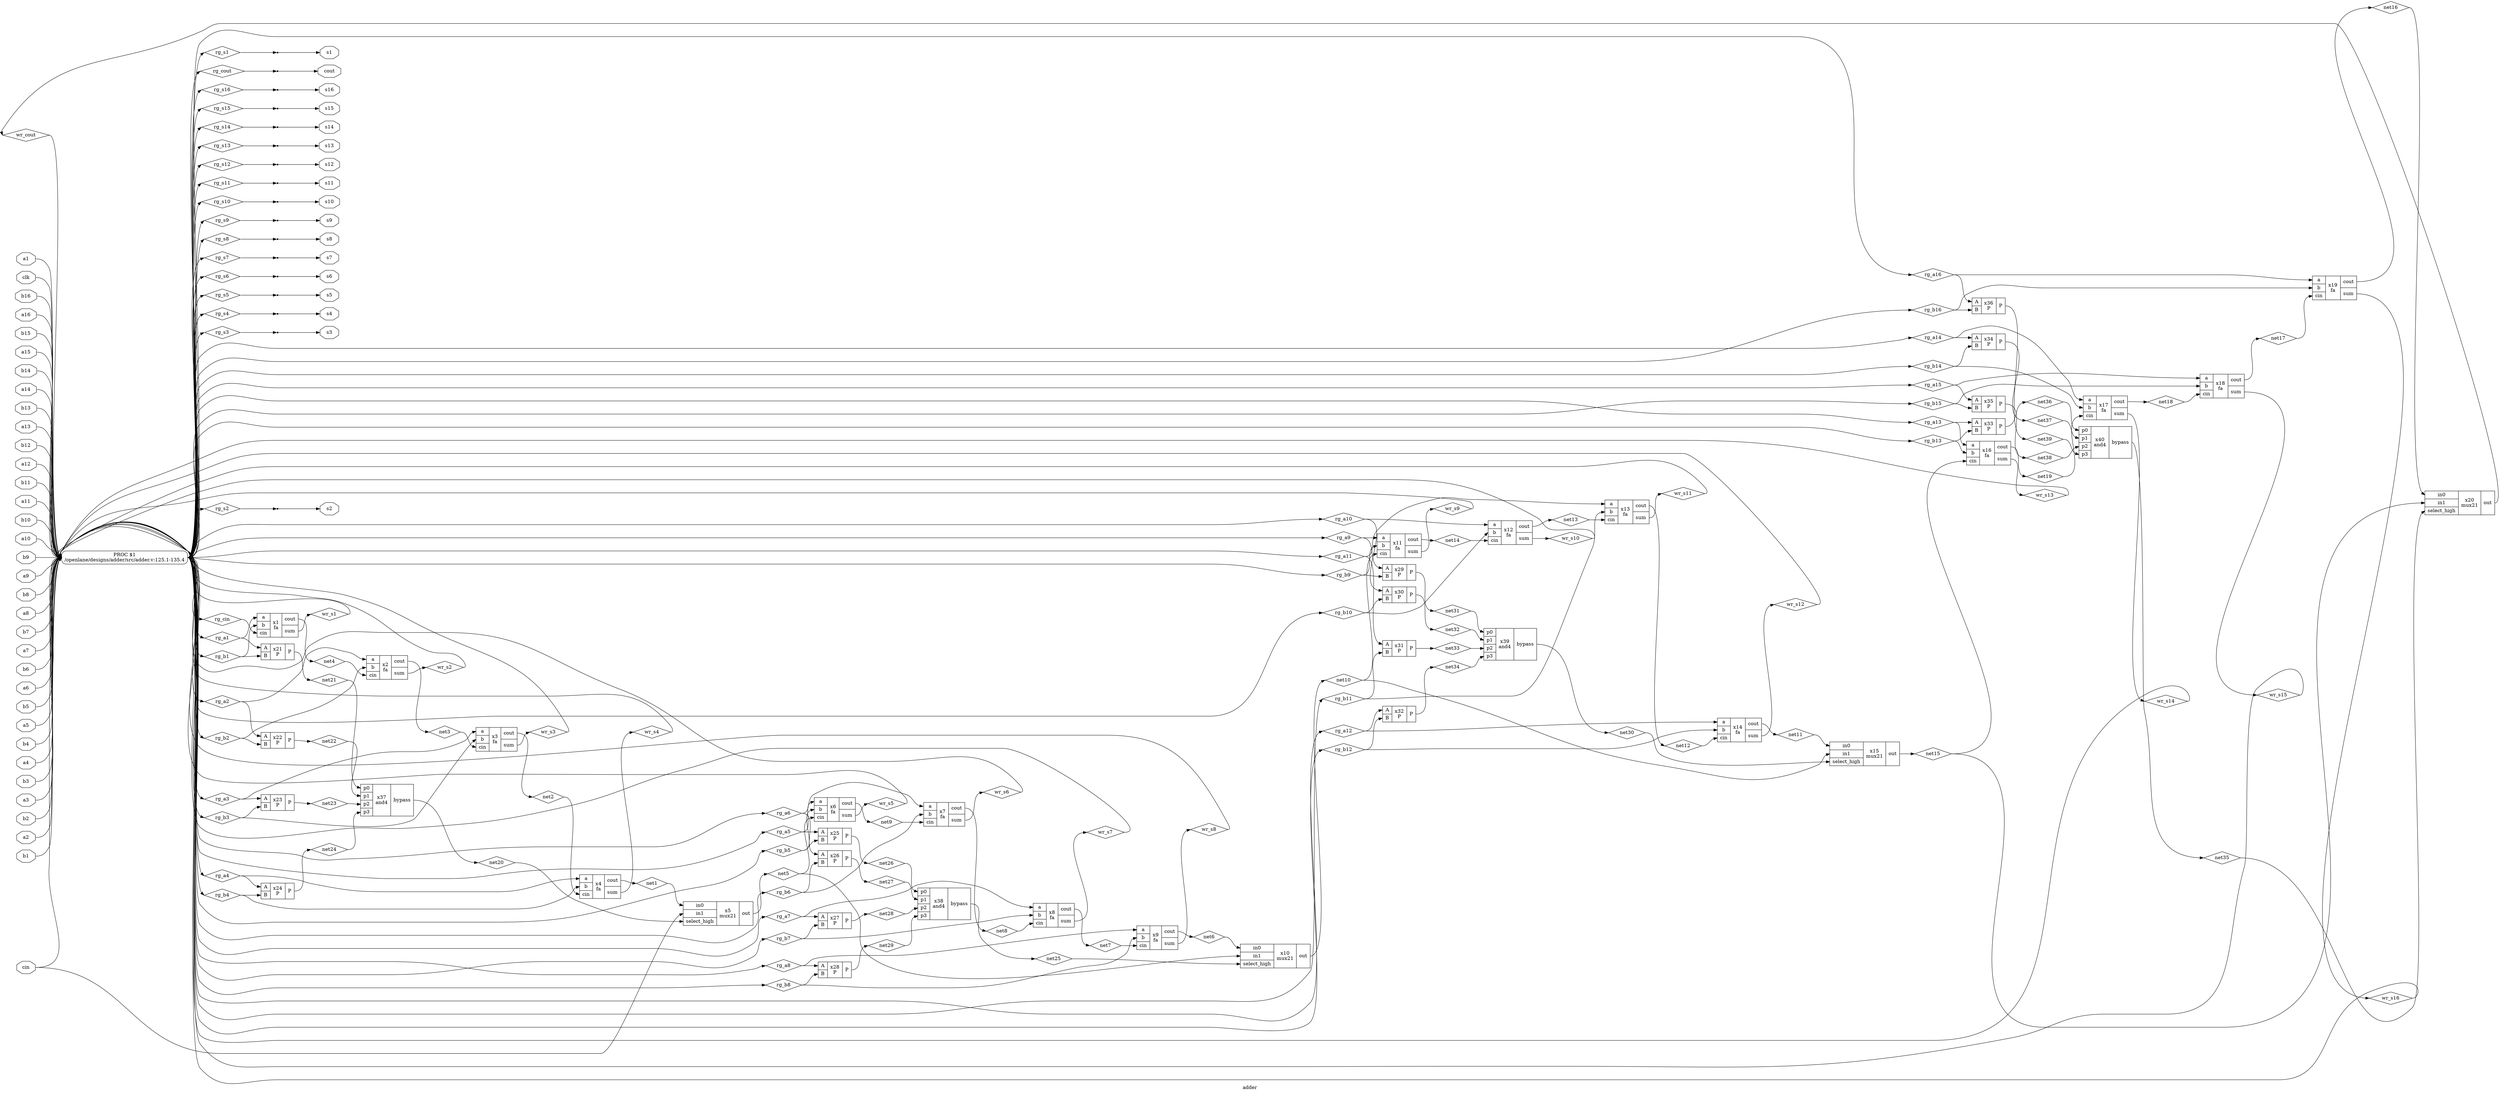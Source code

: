 digraph "adder" {
label="adder";
rankdir="LR";
remincross=true;
n51 [ shape=diamond, label="wr_cout", color="black", fontcolor="black" ];
n52 [ shape=diamond, label="wr_s16", color="black", fontcolor="black" ];
n53 [ shape=diamond, label="wr_s15", color="black", fontcolor="black" ];
n54 [ shape=diamond, label="wr_s14", color="black", fontcolor="black" ];
n55 [ shape=diamond, label="wr_s13", color="black", fontcolor="black" ];
n56 [ shape=diamond, label="wr_s12", color="black", fontcolor="black" ];
n57 [ shape=diamond, label="wr_s11", color="black", fontcolor="black" ];
n58 [ shape=diamond, label="wr_s10", color="black", fontcolor="black" ];
n59 [ shape=diamond, label="wr_s9", color="black", fontcolor="black" ];
n60 [ shape=diamond, label="wr_s8", color="black", fontcolor="black" ];
n61 [ shape=diamond, label="wr_s7", color="black", fontcolor="black" ];
n62 [ shape=diamond, label="wr_s6", color="black", fontcolor="black" ];
n63 [ shape=diamond, label="wr_s5", color="black", fontcolor="black" ];
n64 [ shape=diamond, label="wr_s4", color="black", fontcolor="black" ];
n65 [ shape=diamond, label="wr_s3", color="black", fontcolor="black" ];
n66 [ shape=diamond, label="wr_s2", color="black", fontcolor="black" ];
n67 [ shape=diamond, label="wr_s1", color="black", fontcolor="black" ];
n68 [ shape=diamond, label="net9", color="black", fontcolor="black" ];
n69 [ shape=diamond, label="net8", color="black", fontcolor="black" ];
n70 [ shape=diamond, label="net7", color="black", fontcolor="black" ];
n71 [ shape=diamond, label="net6", color="black", fontcolor="black" ];
n72 [ shape=diamond, label="net5", color="black", fontcolor="black" ];
n73 [ shape=diamond, label="net4", color="black", fontcolor="black" ];
n74 [ shape=diamond, label="net3", color="black", fontcolor="black" ];
n75 [ shape=diamond, label="net2", color="black", fontcolor="black" ];
n76 [ shape=diamond, label="net1", color="black", fontcolor="black" ];
n77 [ shape=diamond, label="net39", color="black", fontcolor="black" ];
n78 [ shape=diamond, label="net38", color="black", fontcolor="black" ];
n79 [ shape=diamond, label="net37", color="black", fontcolor="black" ];
n80 [ shape=diamond, label="net36", color="black", fontcolor="black" ];
n81 [ shape=diamond, label="net35", color="black", fontcolor="black" ];
n82 [ shape=diamond, label="net34", color="black", fontcolor="black" ];
n83 [ shape=diamond, label="net33", color="black", fontcolor="black" ];
n84 [ shape=diamond, label="net32", color="black", fontcolor="black" ];
n85 [ shape=diamond, label="net31", color="black", fontcolor="black" ];
n86 [ shape=diamond, label="net30", color="black", fontcolor="black" ];
n87 [ shape=diamond, label="net29", color="black", fontcolor="black" ];
n88 [ shape=diamond, label="net28", color="black", fontcolor="black" ];
n89 [ shape=diamond, label="net27", color="black", fontcolor="black" ];
n90 [ shape=diamond, label="net26", color="black", fontcolor="black" ];
n91 [ shape=diamond, label="net25", color="black", fontcolor="black" ];
n92 [ shape=diamond, label="net24", color="black", fontcolor="black" ];
n93 [ shape=diamond, label="net23", color="black", fontcolor="black" ];
n94 [ shape=diamond, label="net22", color="black", fontcolor="black" ];
n95 [ shape=diamond, label="net21", color="black", fontcolor="black" ];
n96 [ shape=diamond, label="net20", color="black", fontcolor="black" ];
n97 [ shape=diamond, label="net19", color="black", fontcolor="black" ];
n98 [ shape=diamond, label="net18", color="black", fontcolor="black" ];
n99 [ shape=diamond, label="net17", color="black", fontcolor="black" ];
n100 [ shape=diamond, label="net16", color="black", fontcolor="black" ];
n101 [ shape=diamond, label="net15", color="black", fontcolor="black" ];
n102 [ shape=diamond, label="net14", color="black", fontcolor="black" ];
n103 [ shape=diamond, label="net13", color="black", fontcolor="black" ];
n104 [ shape=diamond, label="net12", color="black", fontcolor="black" ];
n105 [ shape=diamond, label="net11", color="black", fontcolor="black" ];
n106 [ shape=diamond, label="net10", color="black", fontcolor="black" ];
n107 [ shape=diamond, label="rg_cout", color="black", fontcolor="black" ];
n108 [ shape=diamond, label="rg_s16", color="black", fontcolor="black" ];
n109 [ shape=diamond, label="rg_s15", color="black", fontcolor="black" ];
n110 [ shape=diamond, label="rg_s14", color="black", fontcolor="black" ];
n111 [ shape=diamond, label="rg_s13", color="black", fontcolor="black" ];
n112 [ shape=diamond, label="rg_s12", color="black", fontcolor="black" ];
n113 [ shape=diamond, label="rg_s11", color="black", fontcolor="black" ];
n114 [ shape=diamond, label="rg_s10", color="black", fontcolor="black" ];
n115 [ shape=diamond, label="rg_s9", color="black", fontcolor="black" ];
n116 [ shape=diamond, label="rg_s8", color="black", fontcolor="black" ];
n117 [ shape=diamond, label="rg_s7", color="black", fontcolor="black" ];
n118 [ shape=diamond, label="rg_s6", color="black", fontcolor="black" ];
n119 [ shape=diamond, label="rg_s5", color="black", fontcolor="black" ];
n120 [ shape=diamond, label="rg_s4", color="black", fontcolor="black" ];
n121 [ shape=diamond, label="rg_s3", color="black", fontcolor="black" ];
n122 [ shape=diamond, label="rg_s2", color="black", fontcolor="black" ];
n123 [ shape=diamond, label="rg_s1", color="black", fontcolor="black" ];
n124 [ shape=diamond, label="rg_cin", color="black", fontcolor="black" ];
n125 [ shape=diamond, label="rg_b16", color="black", fontcolor="black" ];
n126 [ shape=diamond, label="rg_a16", color="black", fontcolor="black" ];
n127 [ shape=diamond, label="rg_b15", color="black", fontcolor="black" ];
n128 [ shape=diamond, label="rg_a15", color="black", fontcolor="black" ];
n129 [ shape=diamond, label="rg_b14", color="black", fontcolor="black" ];
n130 [ shape=diamond, label="rg_a14", color="black", fontcolor="black" ];
n131 [ shape=diamond, label="rg_b13", color="black", fontcolor="black" ];
n132 [ shape=diamond, label="rg_a13", color="black", fontcolor="black" ];
n133 [ shape=diamond, label="rg_b12", color="black", fontcolor="black" ];
n134 [ shape=diamond, label="rg_a12", color="black", fontcolor="black" ];
n135 [ shape=diamond, label="rg_b11", color="black", fontcolor="black" ];
n136 [ shape=diamond, label="rg_a11", color="black", fontcolor="black" ];
n137 [ shape=diamond, label="rg_b10", color="black", fontcolor="black" ];
n138 [ shape=diamond, label="rg_a10", color="black", fontcolor="black" ];
n139 [ shape=diamond, label="rg_b9", color="black", fontcolor="black" ];
n140 [ shape=diamond, label="rg_a9", color="black", fontcolor="black" ];
n141 [ shape=diamond, label="rg_b8", color="black", fontcolor="black" ];
n142 [ shape=diamond, label="rg_a8", color="black", fontcolor="black" ];
n143 [ shape=diamond, label="rg_b7", color="black", fontcolor="black" ];
n144 [ shape=diamond, label="rg_a7", color="black", fontcolor="black" ];
n145 [ shape=diamond, label="rg_b6", color="black", fontcolor="black" ];
n146 [ shape=diamond, label="rg_a6", color="black", fontcolor="black" ];
n147 [ shape=diamond, label="rg_b5", color="black", fontcolor="black" ];
n148 [ shape=diamond, label="rg_a5", color="black", fontcolor="black" ];
n149 [ shape=diamond, label="rg_b4", color="black", fontcolor="black" ];
n150 [ shape=diamond, label="rg_a4", color="black", fontcolor="black" ];
n151 [ shape=diamond, label="rg_b3", color="black", fontcolor="black" ];
n152 [ shape=diamond, label="rg_a3", color="black", fontcolor="black" ];
n153 [ shape=diamond, label="rg_b2", color="black", fontcolor="black" ];
n154 [ shape=diamond, label="rg_a2", color="black", fontcolor="black" ];
n155 [ shape=diamond, label="rg_b1", color="black", fontcolor="black" ];
n156 [ shape=diamond, label="rg_a1", color="black", fontcolor="black" ];
n157 [ shape=octagon, label="cin", color="black", fontcolor="black" ];
n158 [ shape=octagon, label="b16", color="black", fontcolor="black" ];
n159 [ shape=octagon, label="a16", color="black", fontcolor="black" ];
n160 [ shape=octagon, label="b15", color="black", fontcolor="black" ];
n161 [ shape=octagon, label="a15", color="black", fontcolor="black" ];
n162 [ shape=octagon, label="b14", color="black", fontcolor="black" ];
n163 [ shape=octagon, label="a14", color="black", fontcolor="black" ];
n164 [ shape=octagon, label="b13", color="black", fontcolor="black" ];
n165 [ shape=octagon, label="a13", color="black", fontcolor="black" ];
n166 [ shape=octagon, label="b12", color="black", fontcolor="black" ];
n167 [ shape=octagon, label="a12", color="black", fontcolor="black" ];
n168 [ shape=octagon, label="b11", color="black", fontcolor="black" ];
n169 [ shape=octagon, label="a11", color="black", fontcolor="black" ];
n170 [ shape=octagon, label="b10", color="black", fontcolor="black" ];
n171 [ shape=octagon, label="a10", color="black", fontcolor="black" ];
n172 [ shape=octagon, label="b9", color="black", fontcolor="black" ];
n173 [ shape=octagon, label="a9", color="black", fontcolor="black" ];
n174 [ shape=octagon, label="b8", color="black", fontcolor="black" ];
n175 [ shape=octagon, label="a8", color="black", fontcolor="black" ];
n176 [ shape=octagon, label="b7", color="black", fontcolor="black" ];
n177 [ shape=octagon, label="a7", color="black", fontcolor="black" ];
n178 [ shape=octagon, label="b6", color="black", fontcolor="black" ];
n179 [ shape=octagon, label="a6", color="black", fontcolor="black" ];
n180 [ shape=octagon, label="b5", color="black", fontcolor="black" ];
n181 [ shape=octagon, label="a5", color="black", fontcolor="black" ];
n182 [ shape=octagon, label="b4", color="black", fontcolor="black" ];
n183 [ shape=octagon, label="a4", color="black", fontcolor="black" ];
n184 [ shape=octagon, label="b3", color="black", fontcolor="black" ];
n185 [ shape=octagon, label="a3", color="black", fontcolor="black" ];
n186 [ shape=octagon, label="b2", color="black", fontcolor="black" ];
n187 [ shape=octagon, label="a2", color="black", fontcolor="black" ];
n188 [ shape=octagon, label="b1", color="black", fontcolor="black" ];
n189 [ shape=octagon, label="a1", color="black", fontcolor="black" ];
n190 [ shape=octagon, label="cout", color="black", fontcolor="black" ];
n191 [ shape=octagon, label="s16", color="black", fontcolor="black" ];
n192 [ shape=octagon, label="s15", color="black", fontcolor="black" ];
n193 [ shape=octagon, label="s14", color="black", fontcolor="black" ];
n194 [ shape=octagon, label="s13", color="black", fontcolor="black" ];
n195 [ shape=octagon, label="s12", color="black", fontcolor="black" ];
n196 [ shape=octagon, label="s11", color="black", fontcolor="black" ];
n197 [ shape=octagon, label="s10", color="black", fontcolor="black" ];
n198 [ shape=octagon, label="s9", color="black", fontcolor="black" ];
n199 [ shape=octagon, label="s8", color="black", fontcolor="black" ];
n200 [ shape=octagon, label="s7", color="black", fontcolor="black" ];
n201 [ shape=octagon, label="s6", color="black", fontcolor="black" ];
n202 [ shape=octagon, label="s5", color="black", fontcolor="black" ];
n203 [ shape=octagon, label="s4", color="black", fontcolor="black" ];
n204 [ shape=octagon, label="s3", color="black", fontcolor="black" ];
n205 [ shape=octagon, label="s2", color="black", fontcolor="black" ];
n206 [ shape=octagon, label="s1", color="black", fontcolor="black" ];
n207 [ shape=octagon, label="clk", color="black", fontcolor="black" ];
c213 [ shape=record, label="{{<p208> p0|<p209> p1|<p210> p2|<p211> p3}|x40\nand4|{<p212> bypass}}",  ];
c214 [ shape=record, label="{{<p208> p0|<p209> p1|<p210> p2|<p211> p3}|x39\nand4|{<p212> bypass}}",  ];
c215 [ shape=record, label="{{<p208> p0|<p209> p1|<p210> p2|<p211> p3}|x38\nand4|{<p212> bypass}}",  ];
c216 [ shape=record, label="{{<p208> p0|<p209> p1|<p210> p2|<p211> p3}|x37\nand4|{<p212> bypass}}",  ];
c220 [ shape=record, label="{{<p217> A|<p218> B}|x36\nP|{<p219> P}}",  ];
c221 [ shape=record, label="{{<p217> A|<p218> B}|x35\nP|{<p219> P}}",  ];
c222 [ shape=record, label="{{<p217> A|<p218> B}|x34\nP|{<p219> P}}",  ];
c223 [ shape=record, label="{{<p217> A|<p218> B}|x33\nP|{<p219> P}}",  ];
c224 [ shape=record, label="{{<p217> A|<p218> B}|x32\nP|{<p219> P}}",  ];
c225 [ shape=record, label="{{<p217> A|<p218> B}|x31\nP|{<p219> P}}",  ];
c226 [ shape=record, label="{{<p217> A|<p218> B}|x30\nP|{<p219> P}}",  ];
c227 [ shape=record, label="{{<p217> A|<p218> B}|x29\nP|{<p219> P}}",  ];
c228 [ shape=record, label="{{<p217> A|<p218> B}|x28\nP|{<p219> P}}",  ];
c229 [ shape=record, label="{{<p217> A|<p218> B}|x27\nP|{<p219> P}}",  ];
c230 [ shape=record, label="{{<p217> A|<p218> B}|x26\nP|{<p219> P}}",  ];
c231 [ shape=record, label="{{<p217> A|<p218> B}|x25\nP|{<p219> P}}",  ];
c232 [ shape=record, label="{{<p217> A|<p218> B}|x24\nP|{<p219> P}}",  ];
c233 [ shape=record, label="{{<p217> A|<p218> B}|x23\nP|{<p219> P}}",  ];
c234 [ shape=record, label="{{<p217> A|<p218> B}|x22\nP|{<p219> P}}",  ];
c235 [ shape=record, label="{{<p217> A|<p218> B}|x21\nP|{<p219> P}}",  ];
c240 [ shape=record, label="{{<p236> in0|<p237> in1|<p238> select_high}|x20\nmux21|{<p239> out}}",  ];
c244 [ shape=record, label="{{<p241> a|<p242> b|<p157> cin}|x19\nfa|{<p190> cout|<p243> sum}}",  ];
c245 [ shape=record, label="{{<p241> a|<p242> b|<p157> cin}|x18\nfa|{<p190> cout|<p243> sum}}",  ];
c246 [ shape=record, label="{{<p241> a|<p242> b|<p157> cin}|x17\nfa|{<p190> cout|<p243> sum}}",  ];
c247 [ shape=record, label="{{<p241> a|<p242> b|<p157> cin}|x16\nfa|{<p190> cout|<p243> sum}}",  ];
c248 [ shape=record, label="{{<p236> in0|<p237> in1|<p238> select_high}|x15\nmux21|{<p239> out}}",  ];
c249 [ shape=record, label="{{<p241> a|<p242> b|<p157> cin}|x14\nfa|{<p190> cout|<p243> sum}}",  ];
c250 [ shape=record, label="{{<p241> a|<p242> b|<p157> cin}|x13\nfa|{<p190> cout|<p243> sum}}",  ];
c251 [ shape=record, label="{{<p241> a|<p242> b|<p157> cin}|x12\nfa|{<p190> cout|<p243> sum}}",  ];
c252 [ shape=record, label="{{<p241> a|<p242> b|<p157> cin}|x11\nfa|{<p190> cout|<p243> sum}}",  ];
c253 [ shape=record, label="{{<p236> in0|<p237> in1|<p238> select_high}|x10\nmux21|{<p239> out}}",  ];
c254 [ shape=record, label="{{<p241> a|<p242> b|<p157> cin}|x9\nfa|{<p190> cout|<p243> sum}}",  ];
c255 [ shape=record, label="{{<p241> a|<p242> b|<p157> cin}|x8\nfa|{<p190> cout|<p243> sum}}",  ];
c256 [ shape=record, label="{{<p241> a|<p242> b|<p157> cin}|x7\nfa|{<p190> cout|<p243> sum}}",  ];
c257 [ shape=record, label="{{<p241> a|<p242> b|<p157> cin}|x6\nfa|{<p190> cout|<p243> sum}}",  ];
c258 [ shape=record, label="{{<p236> in0|<p237> in1|<p238> select_high}|x5\nmux21|{<p239> out}}",  ];
c259 [ shape=record, label="{{<p241> a|<p242> b|<p157> cin}|x4\nfa|{<p190> cout|<p243> sum}}",  ];
c260 [ shape=record, label="{{<p241> a|<p242> b|<p157> cin}|x3\nfa|{<p190> cout|<p243> sum}}",  ];
c261 [ shape=record, label="{{<p241> a|<p242> b|<p157> cin}|x2\nfa|{<p190> cout|<p243> sum}}",  ];
c262 [ shape=record, label="{{<p241> a|<p242> b|<p157> cin}|x1\nfa|{<p190> cout|<p243> sum}}",  ];
p0 [shape=box, style=rounded, label="PROC $1\n/openlane/designs/adder/src/adder.v:125.1-135.4", ];
x1 [shape=point, ];
x2 [shape=point, ];
x3 [shape=point, ];
x4 [shape=point, ];
x5 [shape=point, ];
x6 [shape=point, ];
x7 [shape=point, ];
x8 [shape=point, ];
x9 [shape=point, ];
x10 [shape=point, ];
x11 [shape=point, ];
x12 [shape=point, ];
x13 [shape=point, ];
x14 [shape=point, ];
x15 [shape=point, ];
x16 [shape=point, ];
x17 [shape=point, ];
c244:p190:e -> n100:w [color="black", fontcolor="black", label=""];
n100:e -> c240:p236:w [color="black", fontcolor="black", label=""];
c248:p239:e -> n101:w [color="black", fontcolor="black", label=""];
n101:e -> c240:p237:w [color="black", fontcolor="black", label=""];
n101:e -> c247:p157:w [color="black", fontcolor="black", label=""];
c252:p190:e -> n102:w [color="black", fontcolor="black", label=""];
n102:e -> c251:p157:w [color="black", fontcolor="black", label=""];
c251:p190:e -> n103:w [color="black", fontcolor="black", label=""];
n103:e -> c250:p157:w [color="black", fontcolor="black", label=""];
c250:p190:e -> n104:w [color="black", fontcolor="black", label=""];
n104:e -> c249:p157:w [color="black", fontcolor="black", label=""];
c249:p190:e -> n105:w [color="black", fontcolor="black", label=""];
n105:e -> c248:p236:w [color="black", fontcolor="black", label=""];
c253:p239:e -> n106:w [color="black", fontcolor="black", label=""];
n106:e -> c248:p237:w [color="black", fontcolor="black", label=""];
n106:e -> c252:p157:w [color="black", fontcolor="black", label=""];
p0:e -> n107:w [color="black", fontcolor="black", label=""];
n107:e -> x17:w [color="black", fontcolor="black", label=""];
p0:e -> n108:w [color="black", fontcolor="black", label=""];
n108:e -> x16:w [color="black", fontcolor="black", label=""];
p0:e -> n109:w [color="black", fontcolor="black", label=""];
n109:e -> x15:w [color="black", fontcolor="black", label=""];
p0:e -> n110:w [color="black", fontcolor="black", label=""];
n110:e -> x14:w [color="black", fontcolor="black", label=""];
p0:e -> n111:w [color="black", fontcolor="black", label=""];
n111:e -> x13:w [color="black", fontcolor="black", label=""];
p0:e -> n112:w [color="black", fontcolor="black", label=""];
n112:e -> x12:w [color="black", fontcolor="black", label=""];
p0:e -> n113:w [color="black", fontcolor="black", label=""];
n113:e -> x11:w [color="black", fontcolor="black", label=""];
p0:e -> n114:w [color="black", fontcolor="black", label=""];
n114:e -> x10:w [color="black", fontcolor="black", label=""];
p0:e -> n115:w [color="black", fontcolor="black", label=""];
n115:e -> x9:w [color="black", fontcolor="black", label=""];
p0:e -> n116:w [color="black", fontcolor="black", label=""];
n116:e -> x8:w [color="black", fontcolor="black", label=""];
p0:e -> n117:w [color="black", fontcolor="black", label=""];
n117:e -> x7:w [color="black", fontcolor="black", label=""];
p0:e -> n118:w [color="black", fontcolor="black", label=""];
n118:e -> x6:w [color="black", fontcolor="black", label=""];
p0:e -> n119:w [color="black", fontcolor="black", label=""];
n119:e -> x5:w [color="black", fontcolor="black", label=""];
p0:e -> n120:w [color="black", fontcolor="black", label=""];
n120:e -> x4:w [color="black", fontcolor="black", label=""];
p0:e -> n121:w [color="black", fontcolor="black", label=""];
n121:e -> x3:w [color="black", fontcolor="black", label=""];
p0:e -> n122:w [color="black", fontcolor="black", label=""];
n122:e -> x2:w [color="black", fontcolor="black", label=""];
p0:e -> n123:w [color="black", fontcolor="black", label=""];
n123:e -> x1:w [color="black", fontcolor="black", label=""];
p0:e -> n124:w [color="black", fontcolor="black", label=""];
n124:e -> c262:p157:w [color="black", fontcolor="black", label=""];
p0:e -> n125:w [color="black", fontcolor="black", label=""];
n125:e -> c220:p218:w [color="black", fontcolor="black", label=""];
n125:e -> c244:p242:w [color="black", fontcolor="black", label=""];
p0:e -> n126:w [color="black", fontcolor="black", label=""];
n126:e -> c220:p217:w [color="black", fontcolor="black", label=""];
n126:e -> c244:p241:w [color="black", fontcolor="black", label=""];
p0:e -> n127:w [color="black", fontcolor="black", label=""];
n127:e -> c221:p218:w [color="black", fontcolor="black", label=""];
n127:e -> c245:p242:w [color="black", fontcolor="black", label=""];
p0:e -> n128:w [color="black", fontcolor="black", label=""];
n128:e -> c221:p217:w [color="black", fontcolor="black", label=""];
n128:e -> c245:p241:w [color="black", fontcolor="black", label=""];
p0:e -> n129:w [color="black", fontcolor="black", label=""];
n129:e -> c222:p218:w [color="black", fontcolor="black", label=""];
n129:e -> c246:p242:w [color="black", fontcolor="black", label=""];
p0:e -> n130:w [color="black", fontcolor="black", label=""];
n130:e -> c222:p217:w [color="black", fontcolor="black", label=""];
n130:e -> c246:p241:w [color="black", fontcolor="black", label=""];
p0:e -> n131:w [color="black", fontcolor="black", label=""];
n131:e -> c223:p218:w [color="black", fontcolor="black", label=""];
n131:e -> c247:p242:w [color="black", fontcolor="black", label=""];
p0:e -> n132:w [color="black", fontcolor="black", label=""];
n132:e -> c223:p217:w [color="black", fontcolor="black", label=""];
n132:e -> c247:p241:w [color="black", fontcolor="black", label=""];
p0:e -> n133:w [color="black", fontcolor="black", label=""];
n133:e -> c224:p218:w [color="black", fontcolor="black", label=""];
n133:e -> c249:p242:w [color="black", fontcolor="black", label=""];
p0:e -> n134:w [color="black", fontcolor="black", label=""];
n134:e -> c224:p217:w [color="black", fontcolor="black", label=""];
n134:e -> c249:p241:w [color="black", fontcolor="black", label=""];
p0:e -> n135:w [color="black", fontcolor="black", label=""];
n135:e -> c225:p218:w [color="black", fontcolor="black", label=""];
n135:e -> c250:p242:w [color="black", fontcolor="black", label=""];
p0:e -> n136:w [color="black", fontcolor="black", label=""];
n136:e -> c225:p217:w [color="black", fontcolor="black", label=""];
n136:e -> c250:p241:w [color="black", fontcolor="black", label=""];
p0:e -> n137:w [color="black", fontcolor="black", label=""];
n137:e -> c226:p218:w [color="black", fontcolor="black", label=""];
n137:e -> c251:p242:w [color="black", fontcolor="black", label=""];
p0:e -> n138:w [color="black", fontcolor="black", label=""];
n138:e -> c226:p217:w [color="black", fontcolor="black", label=""];
n138:e -> c251:p241:w [color="black", fontcolor="black", label=""];
p0:e -> n139:w [color="black", fontcolor="black", label=""];
n139:e -> c227:p218:w [color="black", fontcolor="black", label=""];
n139:e -> c252:p242:w [color="black", fontcolor="black", label=""];
p0:e -> n140:w [color="black", fontcolor="black", label=""];
n140:e -> c227:p217:w [color="black", fontcolor="black", label=""];
n140:e -> c252:p241:w [color="black", fontcolor="black", label=""];
p0:e -> n141:w [color="black", fontcolor="black", label=""];
n141:e -> c228:p218:w [color="black", fontcolor="black", label=""];
n141:e -> c254:p242:w [color="black", fontcolor="black", label=""];
p0:e -> n142:w [color="black", fontcolor="black", label=""];
n142:e -> c228:p217:w [color="black", fontcolor="black", label=""];
n142:e -> c254:p241:w [color="black", fontcolor="black", label=""];
p0:e -> n143:w [color="black", fontcolor="black", label=""];
n143:e -> c229:p218:w [color="black", fontcolor="black", label=""];
n143:e -> c255:p242:w [color="black", fontcolor="black", label=""];
p0:e -> n144:w [color="black", fontcolor="black", label=""];
n144:e -> c229:p217:w [color="black", fontcolor="black", label=""];
n144:e -> c255:p241:w [color="black", fontcolor="black", label=""];
p0:e -> n145:w [color="black", fontcolor="black", label=""];
n145:e -> c230:p218:w [color="black", fontcolor="black", label=""];
n145:e -> c256:p242:w [color="black", fontcolor="black", label=""];
p0:e -> n146:w [color="black", fontcolor="black", label=""];
n146:e -> c230:p217:w [color="black", fontcolor="black", label=""];
n146:e -> c256:p241:w [color="black", fontcolor="black", label=""];
p0:e -> n147:w [color="black", fontcolor="black", label=""];
n147:e -> c231:p218:w [color="black", fontcolor="black", label=""];
n147:e -> c257:p242:w [color="black", fontcolor="black", label=""];
p0:e -> n148:w [color="black", fontcolor="black", label=""];
n148:e -> c231:p217:w [color="black", fontcolor="black", label=""];
n148:e -> c257:p241:w [color="black", fontcolor="black", label=""];
p0:e -> n149:w [color="black", fontcolor="black", label=""];
n149:e -> c232:p218:w [color="black", fontcolor="black", label=""];
n149:e -> c259:p242:w [color="black", fontcolor="black", label=""];
p0:e -> n150:w [color="black", fontcolor="black", label=""];
n150:e -> c232:p217:w [color="black", fontcolor="black", label=""];
n150:e -> c259:p241:w [color="black", fontcolor="black", label=""];
p0:e -> n151:w [color="black", fontcolor="black", label=""];
n151:e -> c233:p218:w [color="black", fontcolor="black", label=""];
n151:e -> c260:p242:w [color="black", fontcolor="black", label=""];
p0:e -> n152:w [color="black", fontcolor="black", label=""];
n152:e -> c233:p217:w [color="black", fontcolor="black", label=""];
n152:e -> c260:p241:w [color="black", fontcolor="black", label=""];
p0:e -> n153:w [color="black", fontcolor="black", label=""];
n153:e -> c234:p218:w [color="black", fontcolor="black", label=""];
n153:e -> c261:p242:w [color="black", fontcolor="black", label=""];
p0:e -> n154:w [color="black", fontcolor="black", label=""];
n154:e -> c234:p217:w [color="black", fontcolor="black", label=""];
n154:e -> c261:p241:w [color="black", fontcolor="black", label=""];
p0:e -> n155:w [color="black", fontcolor="black", label=""];
n155:e -> c235:p218:w [color="black", fontcolor="black", label=""];
n155:e -> c262:p242:w [color="black", fontcolor="black", label=""];
p0:e -> n156:w [color="black", fontcolor="black", label=""];
n156:e -> c235:p217:w [color="black", fontcolor="black", label=""];
n156:e -> c262:p241:w [color="black", fontcolor="black", label=""];
n157:e -> c258:p237:w [color="black", fontcolor="black", label=""];
n157:e -> p0:w [color="black", fontcolor="black", label=""];
n158:e -> p0:w [color="black", fontcolor="black", label=""];
n159:e -> p0:w [color="black", fontcolor="black", label=""];
n160:e -> p0:w [color="black", fontcolor="black", label=""];
n161:e -> p0:w [color="black", fontcolor="black", label=""];
n162:e -> p0:w [color="black", fontcolor="black", label=""];
n163:e -> p0:w [color="black", fontcolor="black", label=""];
n164:e -> p0:w [color="black", fontcolor="black", label=""];
n165:e -> p0:w [color="black", fontcolor="black", label=""];
n166:e -> p0:w [color="black", fontcolor="black", label=""];
n167:e -> p0:w [color="black", fontcolor="black", label=""];
n168:e -> p0:w [color="black", fontcolor="black", label=""];
n169:e -> p0:w [color="black", fontcolor="black", label=""];
n170:e -> p0:w [color="black", fontcolor="black", label=""];
n171:e -> p0:w [color="black", fontcolor="black", label=""];
n172:e -> p0:w [color="black", fontcolor="black", label=""];
n173:e -> p0:w [color="black", fontcolor="black", label=""];
n174:e -> p0:w [color="black", fontcolor="black", label=""];
n175:e -> p0:w [color="black", fontcolor="black", label=""];
n176:e -> p0:w [color="black", fontcolor="black", label=""];
n177:e -> p0:w [color="black", fontcolor="black", label=""];
n178:e -> p0:w [color="black", fontcolor="black", label=""];
n179:e -> p0:w [color="black", fontcolor="black", label=""];
n180:e -> p0:w [color="black", fontcolor="black", label=""];
n181:e -> p0:w [color="black", fontcolor="black", label=""];
n182:e -> p0:w [color="black", fontcolor="black", label=""];
n183:e -> p0:w [color="black", fontcolor="black", label=""];
n184:e -> p0:w [color="black", fontcolor="black", label=""];
n185:e -> p0:w [color="black", fontcolor="black", label=""];
n186:e -> p0:w [color="black", fontcolor="black", label=""];
n187:e -> p0:w [color="black", fontcolor="black", label=""];
n188:e -> p0:w [color="black", fontcolor="black", label=""];
n189:e -> p0:w [color="black", fontcolor="black", label=""];
x17:e -> n190:w [color="black", fontcolor="black", label=""];
x16:e -> n191:w [color="black", fontcolor="black", label=""];
x15:e -> n192:w [color="black", fontcolor="black", label=""];
x14:e -> n193:w [color="black", fontcolor="black", label=""];
x13:e -> n194:w [color="black", fontcolor="black", label=""];
x12:e -> n195:w [color="black", fontcolor="black", label=""];
x11:e -> n196:w [color="black", fontcolor="black", label=""];
x10:e -> n197:w [color="black", fontcolor="black", label=""];
x9:e -> n198:w [color="black", fontcolor="black", label=""];
x8:e -> n199:w [color="black", fontcolor="black", label=""];
x7:e -> n200:w [color="black", fontcolor="black", label=""];
x6:e -> n201:w [color="black", fontcolor="black", label=""];
x5:e -> n202:w [color="black", fontcolor="black", label=""];
x4:e -> n203:w [color="black", fontcolor="black", label=""];
x3:e -> n204:w [color="black", fontcolor="black", label=""];
x2:e -> n205:w [color="black", fontcolor="black", label=""];
x1:e -> n206:w [color="black", fontcolor="black", label=""];
n207:e -> p0:w [color="black", fontcolor="black", label=""];
c240:p239:e -> n51:w [color="black", fontcolor="black", label=""];
n51:e -> p0:w [color="black", fontcolor="black", label=""];
c244:p243:e -> n52:w [color="black", fontcolor="black", label=""];
n52:e -> p0:w [color="black", fontcolor="black", label=""];
c245:p243:e -> n53:w [color="black", fontcolor="black", label=""];
n53:e -> p0:w [color="black", fontcolor="black", label=""];
c246:p243:e -> n54:w [color="black", fontcolor="black", label=""];
n54:e -> p0:w [color="black", fontcolor="black", label=""];
c247:p243:e -> n55:w [color="black", fontcolor="black", label=""];
n55:e -> p0:w [color="black", fontcolor="black", label=""];
c249:p243:e -> n56:w [color="black", fontcolor="black", label=""];
n56:e -> p0:w [color="black", fontcolor="black", label=""];
c250:p243:e -> n57:w [color="black", fontcolor="black", label=""];
n57:e -> p0:w [color="black", fontcolor="black", label=""];
c251:p243:e -> n58:w [color="black", fontcolor="black", label=""];
n58:e -> p0:w [color="black", fontcolor="black", label=""];
c252:p243:e -> n59:w [color="black", fontcolor="black", label=""];
n59:e -> p0:w [color="black", fontcolor="black", label=""];
c254:p243:e -> n60:w [color="black", fontcolor="black", label=""];
n60:e -> p0:w [color="black", fontcolor="black", label=""];
c255:p243:e -> n61:w [color="black", fontcolor="black", label=""];
n61:e -> p0:w [color="black", fontcolor="black", label=""];
c256:p243:e -> n62:w [color="black", fontcolor="black", label=""];
n62:e -> p0:w [color="black", fontcolor="black", label=""];
c257:p243:e -> n63:w [color="black", fontcolor="black", label=""];
n63:e -> p0:w [color="black", fontcolor="black", label=""];
c259:p243:e -> n64:w [color="black", fontcolor="black", label=""];
n64:e -> p0:w [color="black", fontcolor="black", label=""];
c260:p243:e -> n65:w [color="black", fontcolor="black", label=""];
n65:e -> p0:w [color="black", fontcolor="black", label=""];
c261:p243:e -> n66:w [color="black", fontcolor="black", label=""];
n66:e -> p0:w [color="black", fontcolor="black", label=""];
c262:p243:e -> n67:w [color="black", fontcolor="black", label=""];
n67:e -> p0:w [color="black", fontcolor="black", label=""];
c257:p190:e -> n68:w [color="black", fontcolor="black", label=""];
n68:e -> c256:p157:w [color="black", fontcolor="black", label=""];
c256:p190:e -> n69:w [color="black", fontcolor="black", label=""];
n69:e -> c255:p157:w [color="black", fontcolor="black", label=""];
c255:p190:e -> n70:w [color="black", fontcolor="black", label=""];
n70:e -> c254:p157:w [color="black", fontcolor="black", label=""];
c254:p190:e -> n71:w [color="black", fontcolor="black", label=""];
n71:e -> c253:p236:w [color="black", fontcolor="black", label=""];
c258:p239:e -> n72:w [color="black", fontcolor="black", label=""];
n72:e -> c253:p237:w [color="black", fontcolor="black", label=""];
n72:e -> c257:p157:w [color="black", fontcolor="black", label=""];
c262:p190:e -> n73:w [color="black", fontcolor="black", label=""];
n73:e -> c261:p157:w [color="black", fontcolor="black", label=""];
c261:p190:e -> n74:w [color="black", fontcolor="black", label=""];
n74:e -> c260:p157:w [color="black", fontcolor="black", label=""];
c260:p190:e -> n75:w [color="black", fontcolor="black", label=""];
n75:e -> c259:p157:w [color="black", fontcolor="black", label=""];
c259:p190:e -> n76:w [color="black", fontcolor="black", label=""];
n76:e -> c258:p236:w [color="black", fontcolor="black", label=""];
c220:p219:e -> n77:w [color="black", fontcolor="black", label=""];
n77:e -> c213:p211:w [color="black", fontcolor="black", label=""];
c221:p219:e -> n78:w [color="black", fontcolor="black", label=""];
n78:e -> c213:p210:w [color="black", fontcolor="black", label=""];
c222:p219:e -> n79:w [color="black", fontcolor="black", label=""];
n79:e -> c213:p209:w [color="black", fontcolor="black", label=""];
c223:p219:e -> n80:w [color="black", fontcolor="black", label=""];
n80:e -> c213:p208:w [color="black", fontcolor="black", label=""];
c213:p212:e -> n81:w [color="black", fontcolor="black", label=""];
n81:e -> c240:p238:w [color="black", fontcolor="black", label=""];
c224:p219:e -> n82:w [color="black", fontcolor="black", label=""];
n82:e -> c214:p211:w [color="black", fontcolor="black", label=""];
c225:p219:e -> n83:w [color="black", fontcolor="black", label=""];
n83:e -> c214:p210:w [color="black", fontcolor="black", label=""];
c226:p219:e -> n84:w [color="black", fontcolor="black", label=""];
n84:e -> c214:p209:w [color="black", fontcolor="black", label=""];
c227:p219:e -> n85:w [color="black", fontcolor="black", label=""];
n85:e -> c214:p208:w [color="black", fontcolor="black", label=""];
c214:p212:e -> n86:w [color="black", fontcolor="black", label=""];
n86:e -> c248:p238:w [color="black", fontcolor="black", label=""];
c228:p219:e -> n87:w [color="black", fontcolor="black", label=""];
n87:e -> c215:p211:w [color="black", fontcolor="black", label=""];
c229:p219:e -> n88:w [color="black", fontcolor="black", label=""];
n88:e -> c215:p210:w [color="black", fontcolor="black", label=""];
c230:p219:e -> n89:w [color="black", fontcolor="black", label=""];
n89:e -> c215:p209:w [color="black", fontcolor="black", label=""];
c231:p219:e -> n90:w [color="black", fontcolor="black", label=""];
n90:e -> c215:p208:w [color="black", fontcolor="black", label=""];
c215:p212:e -> n91:w [color="black", fontcolor="black", label=""];
n91:e -> c253:p238:w [color="black", fontcolor="black", label=""];
c232:p219:e -> n92:w [color="black", fontcolor="black", label=""];
n92:e -> c216:p211:w [color="black", fontcolor="black", label=""];
c233:p219:e -> n93:w [color="black", fontcolor="black", label=""];
n93:e -> c216:p210:w [color="black", fontcolor="black", label=""];
c234:p219:e -> n94:w [color="black", fontcolor="black", label=""];
n94:e -> c216:p209:w [color="black", fontcolor="black", label=""];
c235:p219:e -> n95:w [color="black", fontcolor="black", label=""];
n95:e -> c216:p208:w [color="black", fontcolor="black", label=""];
c216:p212:e -> n96:w [color="black", fontcolor="black", label=""];
n96:e -> c258:p238:w [color="black", fontcolor="black", label=""];
c247:p190:e -> n97:w [color="black", fontcolor="black", label=""];
n97:e -> c246:p157:w [color="black", fontcolor="black", label=""];
c246:p190:e -> n98:w [color="black", fontcolor="black", label=""];
n98:e -> c245:p157:w [color="black", fontcolor="black", label=""];
c245:p190:e -> n99:w [color="black", fontcolor="black", label=""];
n99:e -> c244:p157:w [color="black", fontcolor="black", label=""];
}
